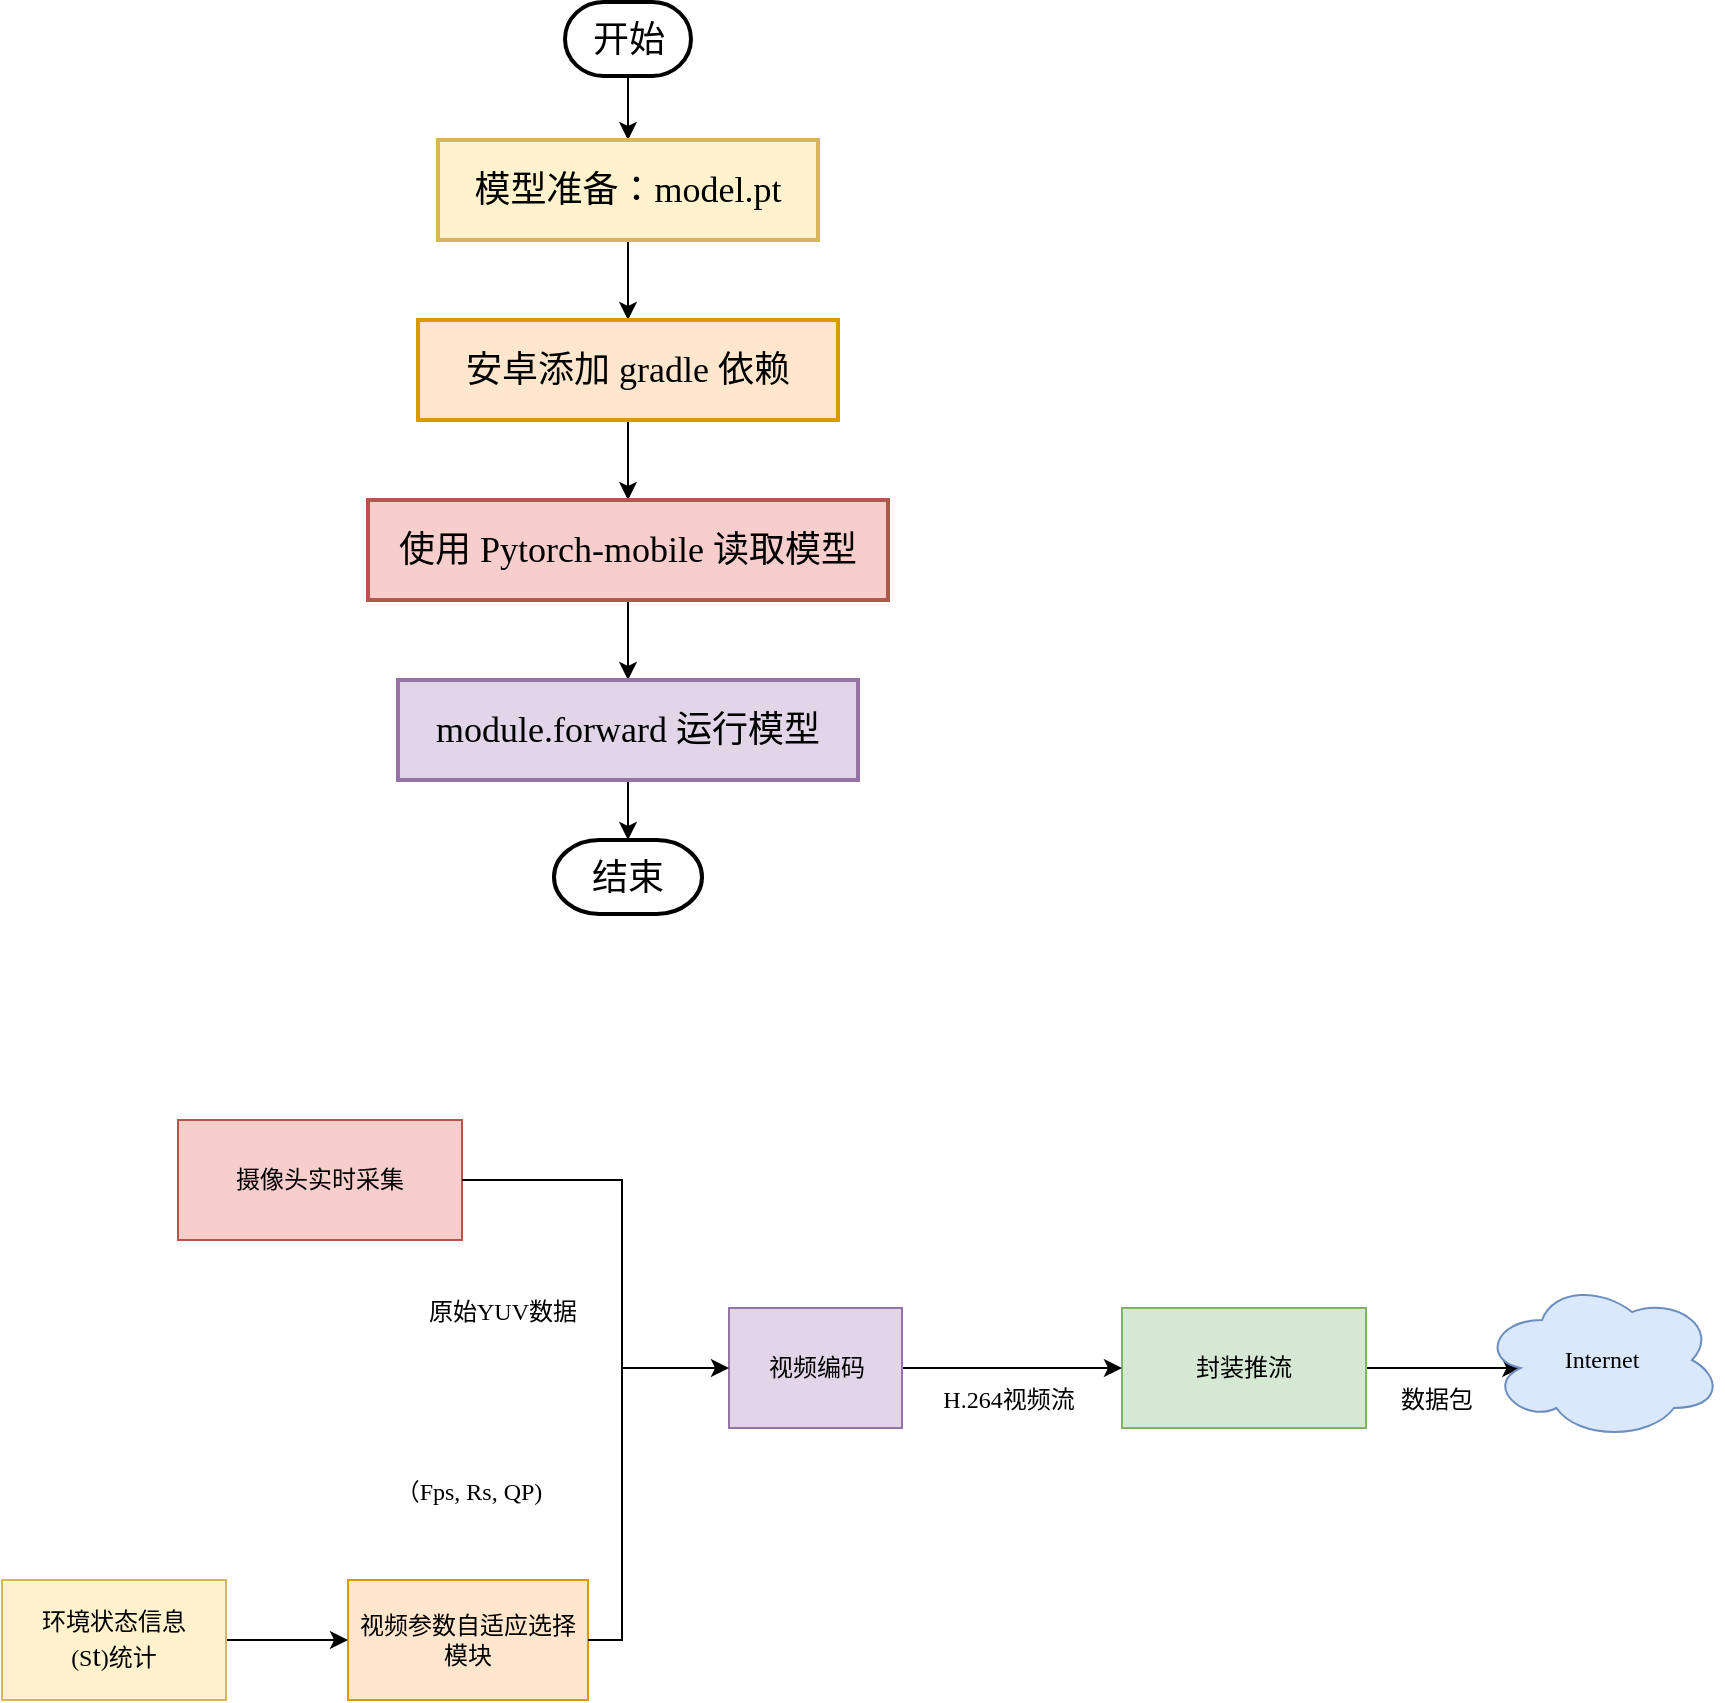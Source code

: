 <mxfile version="21.3.8" type="github">
  <diagram name="第 1 页" id="f4Uu8eJawplDiNoMEJFQ">
    <mxGraphModel dx="911" dy="508" grid="0" gridSize="10" guides="1" tooltips="1" connect="1" arrows="1" fold="1" page="0" pageScale="1" pageWidth="827" pageHeight="1169" math="0" shadow="0">
      <root>
        <mxCell id="0" />
        <mxCell id="1" parent="0" />
        <mxCell id="Ffq1vbMqPe90Hvpq9Xvl-3" value="" style="edgeStyle=orthogonalEdgeStyle;rounded=0;orthogonalLoop=1;jettySize=auto;html=1;fontFamily=simsun;fontSize=18;" parent="1" source="Ffq1vbMqPe90Hvpq9Xvl-1" target="Ffq1vbMqPe90Hvpq9Xvl-2" edge="1">
          <mxGeometry relative="1" as="geometry" />
        </mxCell>
        <mxCell id="Ffq1vbMqPe90Hvpq9Xvl-1" value="开始" style="strokeWidth=2;html=1;shape=mxgraph.flowchart.terminator;whiteSpace=wrap;fontFamily=simsun;fontSize=18;" parent="1" vertex="1">
          <mxGeometry x="331.5" y="201" width="63" height="37" as="geometry" />
        </mxCell>
        <mxCell id="Ffq1vbMqPe90Hvpq9Xvl-5" value="" style="edgeStyle=orthogonalEdgeStyle;rounded=0;orthogonalLoop=1;jettySize=auto;html=1;fontFamily=simsun;fontSize=18;" parent="1" source="Ffq1vbMqPe90Hvpq9Xvl-2" target="Ffq1vbMqPe90Hvpq9Xvl-4" edge="1">
          <mxGeometry relative="1" as="geometry" />
        </mxCell>
        <mxCell id="Ffq1vbMqPe90Hvpq9Xvl-2" value="模型准备：&lt;font face=&quot;Times New Roman&quot;&gt;model.pt&lt;/font&gt;" style="whiteSpace=wrap;html=1;strokeWidth=2;fontFamily=simsun;fontSize=18;fillColor=#fff2cc;strokeColor=#d6b656;" parent="1" vertex="1">
          <mxGeometry x="268" y="270" width="190" height="50" as="geometry" />
        </mxCell>
        <mxCell id="Ffq1vbMqPe90Hvpq9Xvl-7" value="" style="edgeStyle=orthogonalEdgeStyle;rounded=0;orthogonalLoop=1;jettySize=auto;html=1;fontFamily=simsun;fontSize=18;" parent="1" source="Ffq1vbMqPe90Hvpq9Xvl-4" target="Ffq1vbMqPe90Hvpq9Xvl-6" edge="1">
          <mxGeometry relative="1" as="geometry" />
        </mxCell>
        <mxCell id="Ffq1vbMqPe90Hvpq9Xvl-4" value="安卓添加&lt;font face=&quot;Times New Roman&quot;&gt;&amp;nbsp;gradle&amp;nbsp;&lt;/font&gt;依赖" style="whiteSpace=wrap;html=1;strokeWidth=2;fontFamily=simsun;fontSize=18;fillColor=#ffe6cc;strokeColor=#d79b00;" parent="1" vertex="1">
          <mxGeometry x="258" y="360" width="210" height="50" as="geometry" />
        </mxCell>
        <mxCell id="Ffq1vbMqPe90Hvpq9Xvl-9" value="" style="edgeStyle=orthogonalEdgeStyle;rounded=0;orthogonalLoop=1;jettySize=auto;html=1;fontFamily=simsun;fontSize=18;" parent="1" source="Ffq1vbMqPe90Hvpq9Xvl-6" target="Ffq1vbMqPe90Hvpq9Xvl-8" edge="1">
          <mxGeometry relative="1" as="geometry" />
        </mxCell>
        <mxCell id="Ffq1vbMqPe90Hvpq9Xvl-6" value="使用&lt;font face=&quot;Times New Roman&quot;&gt;&amp;nbsp;Pytorch-mobile&amp;nbsp;&lt;/font&gt;读取模型" style="whiteSpace=wrap;html=1;strokeWidth=2;fontFamily=simsun;fontSize=18;fillColor=#f8cecc;strokeColor=#b85450;" parent="1" vertex="1">
          <mxGeometry x="233" y="450" width="260" height="50" as="geometry" />
        </mxCell>
        <mxCell id="Ffq1vbMqPe90Hvpq9Xvl-11" value="" style="edgeStyle=orthogonalEdgeStyle;rounded=0;orthogonalLoop=1;jettySize=auto;html=1;entryX=0.5;entryY=0;entryDx=0;entryDy=0;entryPerimeter=0;fontFamily=simsun;fontSize=18;" parent="1" source="Ffq1vbMqPe90Hvpq9Xvl-8" target="Ffq1vbMqPe90Hvpq9Xvl-12" edge="1">
          <mxGeometry relative="1" as="geometry">
            <mxPoint x="363" y="790" as="targetPoint" />
          </mxGeometry>
        </mxCell>
        <mxCell id="Ffq1vbMqPe90Hvpq9Xvl-8" value="&lt;font face=&quot;Times New Roman&quot;&gt;module.forward&amp;nbsp;&lt;/font&gt;运行模型" style="whiteSpace=wrap;html=1;strokeWidth=2;fontFamily=simsun;fontSize=18;fillColor=#e1d5e7;strokeColor=#9673a6;" parent="1" vertex="1">
          <mxGeometry x="248" y="540" width="230" height="50" as="geometry" />
        </mxCell>
        <mxCell id="Ffq1vbMqPe90Hvpq9Xvl-12" value="结束" style="strokeWidth=2;html=1;shape=mxgraph.flowchart.terminator;whiteSpace=wrap;fontFamily=simsun;fontSize=18;" parent="1" vertex="1">
          <mxGeometry x="326" y="620" width="74" height="37" as="geometry" />
        </mxCell>
        <mxCell id="Ffq1vbMqPe90Hvpq9Xvl-13" value="摄像头实时采集" style="rounded=0;whiteSpace=wrap;html=1;fontFamily=simsun;fillColor=#F8CECC;strokeColor=#b85450;" parent="1" vertex="1">
          <mxGeometry x="138" y="760" width="142" height="60" as="geometry" />
        </mxCell>
        <mxCell id="Ffq1vbMqPe90Hvpq9Xvl-15" value="视频参数自适应选择模块" style="rounded=0;whiteSpace=wrap;html=1;fontFamily=simsun;fillColor=#ffe6cc;strokeColor=#d79b00;" parent="1" vertex="1">
          <mxGeometry x="223" y="990" width="120" height="60" as="geometry" />
        </mxCell>
        <mxCell id="Ffq1vbMqPe90Hvpq9Xvl-20" value="" style="edgeStyle=orthogonalEdgeStyle;rounded=0;orthogonalLoop=1;jettySize=auto;html=1;fontFamily=simsun;" parent="1" source="Ffq1vbMqPe90Hvpq9Xvl-17" target="Ffq1vbMqPe90Hvpq9Xvl-15" edge="1">
          <mxGeometry relative="1" as="geometry" />
        </mxCell>
        <mxCell id="Ffq1vbMqPe90Hvpq9Xvl-17" value="环境状态信息&lt;br&gt;(S&lt;font style=&quot;font-size: 15px;&quot;&gt;t&lt;/font&gt;)统计" style="rounded=0;whiteSpace=wrap;html=1;fontFamily=simsun;fillColor=#fff2cc;strokeColor=#d6b656;" parent="1" vertex="1">
          <mxGeometry x="50" y="990" width="112" height="60" as="geometry" />
        </mxCell>
        <mxCell id="Ffq1vbMqPe90Hvpq9Xvl-35" value="" style="edgeStyle=orthogonalEdgeStyle;rounded=0;orthogonalLoop=1;jettySize=auto;html=1;fontFamily=simsun;entryX=0.16;entryY=0.55;entryDx=0;entryDy=0;entryPerimeter=0;" parent="1" source="Ffq1vbMqPe90Hvpq9Xvl-18" target="Ffq1vbMqPe90Hvpq9Xvl-34" edge="1">
          <mxGeometry relative="1" as="geometry" />
        </mxCell>
        <mxCell id="Ffq1vbMqPe90Hvpq9Xvl-18" value="封装推流" style="rounded=0;whiteSpace=wrap;html=1;fontFamily=simsun;fillColor=#d5e8d4;strokeColor=#82b366;" parent="1" vertex="1">
          <mxGeometry x="610" y="854" width="122" height="60" as="geometry" />
        </mxCell>
        <mxCell id="Ffq1vbMqPe90Hvpq9Xvl-30" value="" style="edgeStyle=orthogonalEdgeStyle;rounded=0;orthogonalLoop=1;jettySize=auto;html=1;fontFamily=simsun;" parent="1" source="Ffq1vbMqPe90Hvpq9Xvl-19" target="Ffq1vbMqPe90Hvpq9Xvl-18" edge="1">
          <mxGeometry relative="1" as="geometry" />
        </mxCell>
        <mxCell id="Ffq1vbMqPe90Hvpq9Xvl-19" value="视频编码" style="rounded=0;whiteSpace=wrap;html=1;fontFamily=simsun;fillColor=#e1d5e7;strokeColor=#9673a6;" parent="1" vertex="1">
          <mxGeometry x="413.5" y="854" width="86.5" height="60" as="geometry" />
        </mxCell>
        <mxCell id="Ffq1vbMqPe90Hvpq9Xvl-27" value="原始YUV数据" style="text;html=1;align=center;verticalAlign=middle;resizable=0;points=[];autosize=1;strokeColor=none;fillColor=none;fontFamily=simsun;" parent="1" vertex="1">
          <mxGeometry x="247" y="840" width="106" height="31" as="geometry" />
        </mxCell>
        <mxCell id="Ffq1vbMqPe90Hvpq9Xvl-28" value="（Fps, Rs, QP)" style="text;html=1;align=center;verticalAlign=middle;resizable=0;points=[];autosize=1;strokeColor=none;fillColor=none;fontFamily=simsun;" parent="1" vertex="1">
          <mxGeometry x="218" y="930" width="130" height="31" as="geometry" />
        </mxCell>
        <mxCell id="Ffq1vbMqPe90Hvpq9Xvl-31" value="H.264视频流" style="text;html=1;align=center;verticalAlign=middle;resizable=0;points=[];autosize=1;strokeColor=none;fillColor=none;fontFamily=simsun;" parent="1" vertex="1">
          <mxGeometry x="500" y="884" width="106" height="31" as="geometry" />
        </mxCell>
        <mxCell id="Ffq1vbMqPe90Hvpq9Xvl-32" value="" style="endArrow=classic;html=1;rounded=0;exitX=1;exitY=0.5;exitDx=0;exitDy=0;entryX=0;entryY=0.5;entryDx=0;entryDy=0;fontFamily=simsun;" parent="1" source="Ffq1vbMqPe90Hvpq9Xvl-13" target="Ffq1vbMqPe90Hvpq9Xvl-19" edge="1">
          <mxGeometry width="50" height="50" relative="1" as="geometry">
            <mxPoint x="390" y="930" as="sourcePoint" />
            <mxPoint x="360" y="930" as="targetPoint" />
            <Array as="points">
              <mxPoint x="360" y="790" />
              <mxPoint x="360" y="884" />
            </Array>
          </mxGeometry>
        </mxCell>
        <mxCell id="Ffq1vbMqPe90Hvpq9Xvl-33" value="" style="endArrow=none;html=1;rounded=0;exitX=1;exitY=0.5;exitDx=0;exitDy=0;fontFamily=simsun;" parent="1" source="Ffq1vbMqPe90Hvpq9Xvl-15" edge="1">
          <mxGeometry width="50" height="50" relative="1" as="geometry">
            <mxPoint x="390" y="930" as="sourcePoint" />
            <mxPoint x="360" y="880" as="targetPoint" />
            <Array as="points">
              <mxPoint x="360" y="1020" />
            </Array>
          </mxGeometry>
        </mxCell>
        <mxCell id="Ffq1vbMqPe90Hvpq9Xvl-34" value="Internet" style="ellipse;shape=cloud;whiteSpace=wrap;html=1;rounded=0;fontFamily=simsun;fillColor=#dae8fc;strokeColor=#6c8ebf;" parent="1" vertex="1">
          <mxGeometry x="790" y="840" width="120" height="80" as="geometry" />
        </mxCell>
        <mxCell id="Ffq1vbMqPe90Hvpq9Xvl-36" value="数据包" style="text;html=1;align=center;verticalAlign=middle;resizable=0;points=[];autosize=1;strokeColor=none;fillColor=none;fontFamily=simsun;" parent="1" vertex="1">
          <mxGeometry x="734" y="884" width="66" height="31" as="geometry" />
        </mxCell>
      </root>
    </mxGraphModel>
  </diagram>
</mxfile>
